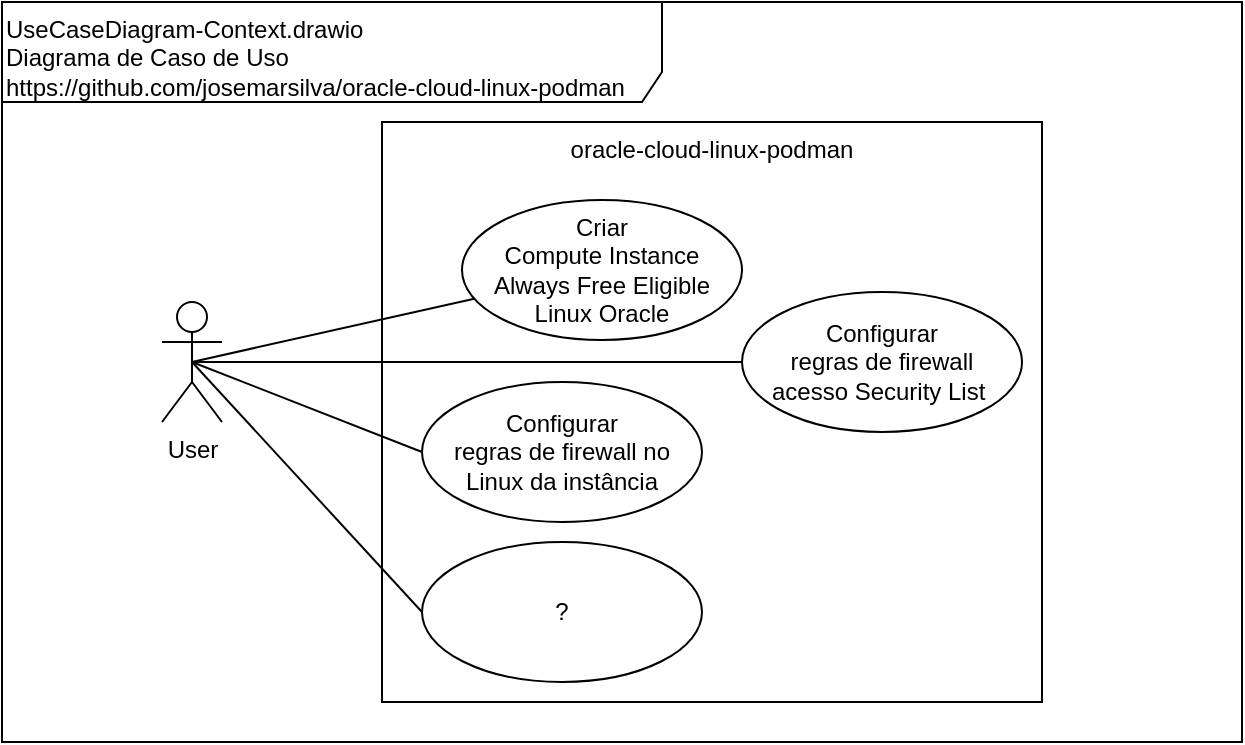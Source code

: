 <mxfile version="15.5.6" type="device"><diagram id="fMGpiNhVeqn0YMsLJxzh" name="Página-1"><mxGraphModel dx="526" dy="371" grid="1" gridSize="10" guides="1" tooltips="1" connect="1" arrows="1" fold="1" page="1" pageScale="1" pageWidth="827" pageHeight="1169" math="0" shadow="0"><root><mxCell id="0"/><mxCell id="1" parent="0"/><mxCell id="6OetropUeBoLzL2Sj7KS-1" value="UseCaseDiagram-Context.drawio&lt;br&gt;Diagrama de Caso de Uso&lt;br&gt;https://github.com/josemarsilva/oracle-cloud-linux-podman" style="shape=umlFrame;whiteSpace=wrap;html=1;width=330;height=50;verticalAlign=top;align=left;" parent="1" vertex="1"><mxGeometry x="10" y="10" width="620" height="370" as="geometry"/></mxCell><mxCell id="6OetropUeBoLzL2Sj7KS-2" value="&lt;div style=&quot;text-align: center&quot;&gt;User&lt;/div&gt;" style="shape=umlActor;verticalLabelPosition=bottom;labelBackgroundColor=#ffffff;verticalAlign=top;html=1;align=center;" parent="1" vertex="1"><mxGeometry x="90" y="160" width="30" height="60" as="geometry"/></mxCell><mxCell id="6OetropUeBoLzL2Sj7KS-3" value="&lt;div style=&quot;text-align: center&quot;&gt;&lt;span&gt;oracle-cloud-linux-podman&lt;/span&gt;&lt;/div&gt;" style="rounded=0;whiteSpace=wrap;html=1;align=center;verticalAlign=top;" parent="1" vertex="1"><mxGeometry x="200" y="70" width="330" height="290" as="geometry"/></mxCell><mxCell id="6OetropUeBoLzL2Sj7KS-4" value="Criar&lt;br&gt;Compute Instance&lt;br&gt;Always Free Eligible&lt;br&gt;Linux Oracle" style="ellipse;whiteSpace=wrap;html=1;align=center;" parent="1" vertex="1"><mxGeometry x="240" y="109" width="140" height="70" as="geometry"/></mxCell><mxCell id="6OetropUeBoLzL2Sj7KS-5" style="rounded=0;orthogonalLoop=1;jettySize=auto;html=1;endArrow=none;endFill=0;exitX=0.5;exitY=0.5;exitDx=0;exitDy=0;exitPerimeter=0;" parent="1" source="6OetropUeBoLzL2Sj7KS-2" target="6OetropUeBoLzL2Sj7KS-4" edge="1"><mxGeometry relative="1" as="geometry"/></mxCell><mxCell id="JBpXZCoj4L8aK7i0VRth-1" value="Configurar&lt;br&gt;regras de firewall no Linux da instância" style="ellipse;whiteSpace=wrap;html=1;align=center;" parent="1" vertex="1"><mxGeometry x="220" y="200" width="140" height="70" as="geometry"/></mxCell><mxCell id="JBpXZCoj4L8aK7i0VRth-2" value="?" style="ellipse;whiteSpace=wrap;html=1;align=center;" parent="1" vertex="1"><mxGeometry x="220" y="280" width="140" height="70" as="geometry"/></mxCell><mxCell id="JBpXZCoj4L8aK7i0VRth-3" value="Configurar&lt;br&gt;regras de firewall &lt;br&gt;acesso&amp;nbsp;Security List&amp;nbsp;" style="ellipse;whiteSpace=wrap;html=1;align=center;" parent="1" vertex="1"><mxGeometry x="380" y="155" width="140" height="70" as="geometry"/></mxCell><mxCell id="JBpXZCoj4L8aK7i0VRth-5" style="rounded=0;orthogonalLoop=1;jettySize=auto;html=1;endArrow=none;endFill=0;entryX=0;entryY=0.5;entryDx=0;entryDy=0;exitX=0.5;exitY=0.5;exitDx=0;exitDy=0;exitPerimeter=0;" parent="1" source="6OetropUeBoLzL2Sj7KS-2" target="JBpXZCoj4L8aK7i0VRth-1" edge="1"><mxGeometry relative="1" as="geometry"><mxPoint x="130" y="167.558" as="sourcePoint"/><mxPoint x="263.439" y="145.836" as="targetPoint"/></mxGeometry></mxCell><mxCell id="JBpXZCoj4L8aK7i0VRth-6" style="rounded=0;orthogonalLoop=1;jettySize=auto;html=1;endArrow=none;endFill=0;entryX=0;entryY=0.5;entryDx=0;entryDy=0;exitX=0.5;exitY=0.5;exitDx=0;exitDy=0;exitPerimeter=0;" parent="1" source="6OetropUeBoLzL2Sj7KS-2" target="JBpXZCoj4L8aK7i0VRth-3" edge="1"><mxGeometry relative="1" as="geometry"><mxPoint x="115" y="170" as="sourcePoint"/><mxPoint x="230" y="215" as="targetPoint"/></mxGeometry></mxCell><mxCell id="JBpXZCoj4L8aK7i0VRth-7" style="rounded=0;orthogonalLoop=1;jettySize=auto;html=1;endArrow=none;endFill=0;entryX=0;entryY=0.5;entryDx=0;entryDy=0;exitX=0.5;exitY=0.5;exitDx=0;exitDy=0;exitPerimeter=0;" parent="1" source="6OetropUeBoLzL2Sj7KS-2" target="JBpXZCoj4L8aK7i0VRth-2" edge="1"><mxGeometry relative="1" as="geometry"><mxPoint x="115" y="200" as="sourcePoint"/><mxPoint x="230" y="245" as="targetPoint"/></mxGeometry></mxCell></root></mxGraphModel></diagram></mxfile>